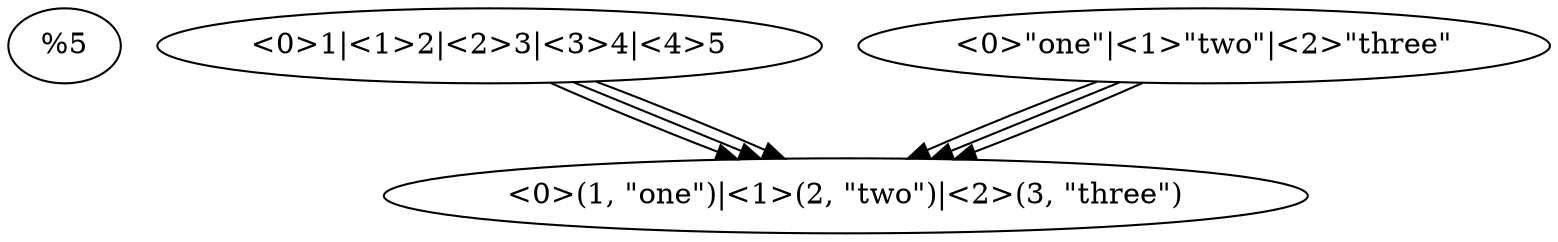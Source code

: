 digraph {
  <%= File.open(File.dirname(__FILE__) + "/defaults.dot.inc", "rb").read %>

  list1 [label = "<0>1|<1>2|<2>3|<3>4|<4>5"]
  list2 [label = "<0>\"one\"|<1>\"two\"|<2>\"three\""]

  zip [label = "<0>(1, \"one\")|<1>(2, \"two\")|<2>(3, \"three\")"]

  list1:0 -> zip:0
  list2:0 -> zip:0
  list1:1 -> zip:1
  list2:1 -> zip:1
  list1:2 -> zip:2
  list2:2 -> zip:2

}
